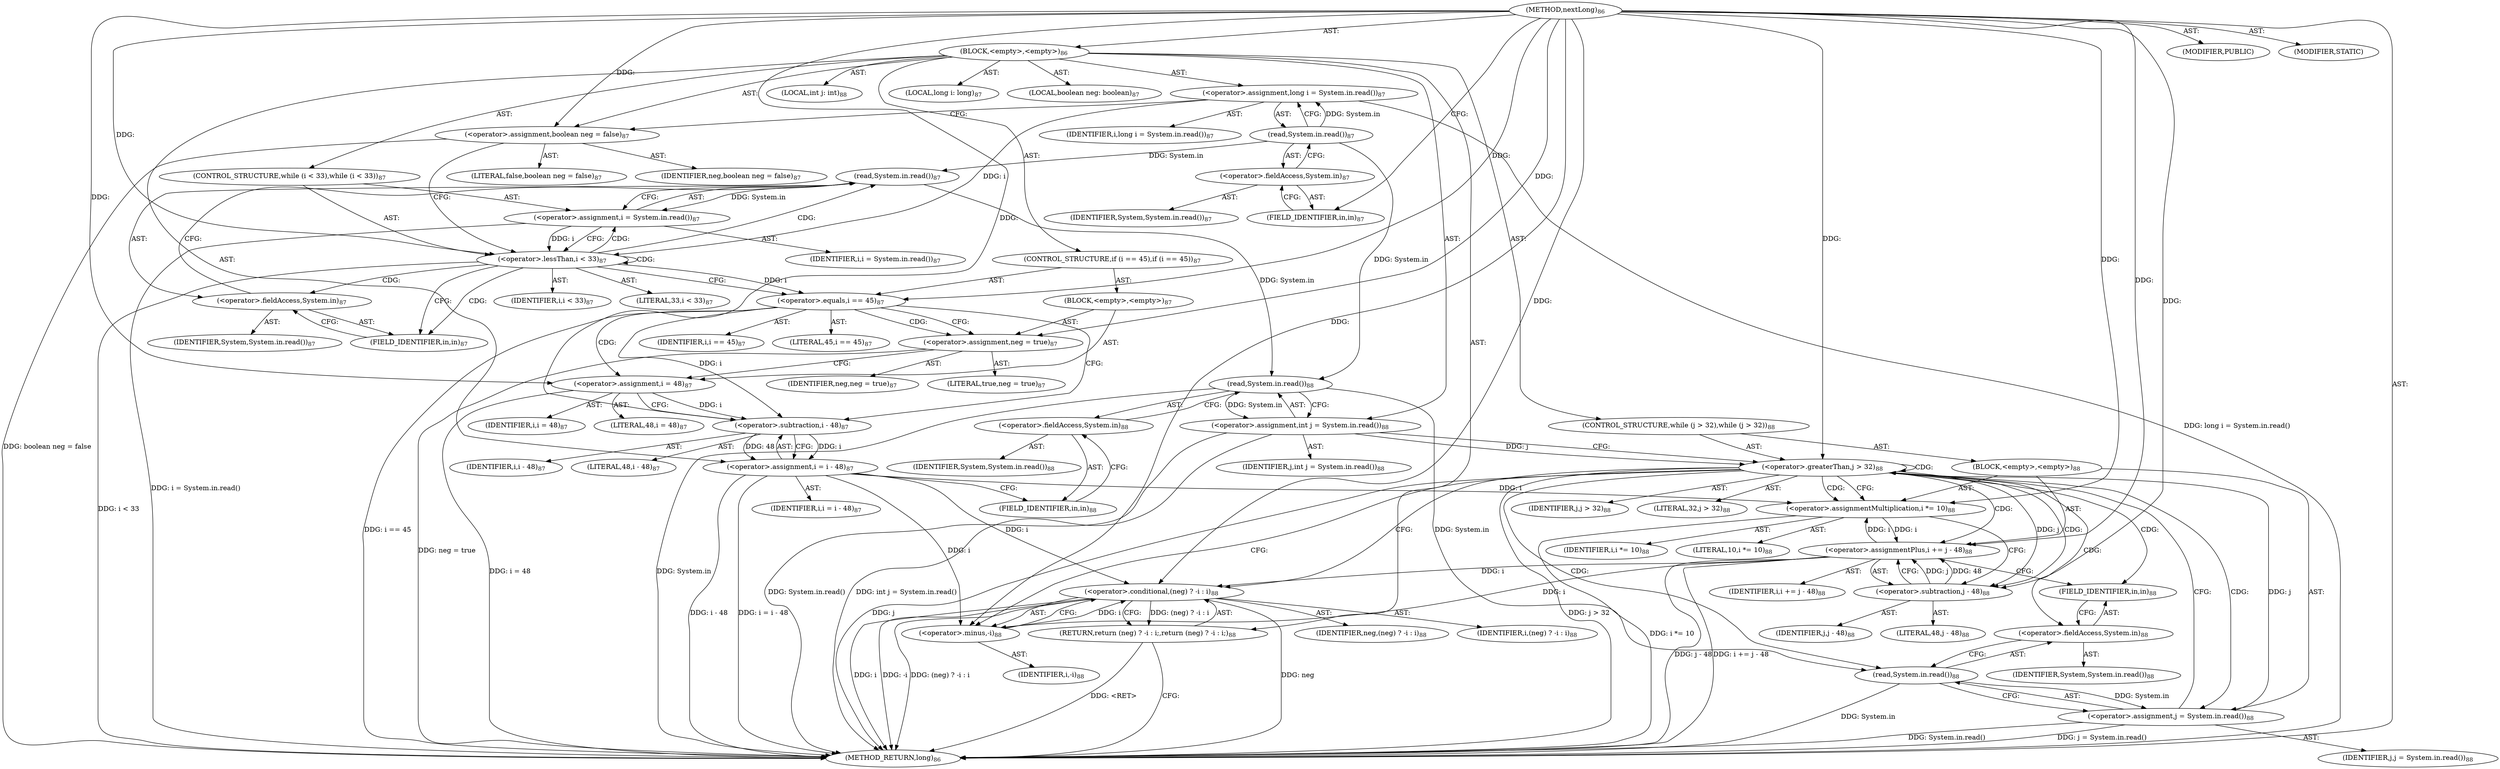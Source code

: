digraph "nextLong" {  
"439" [label = <(METHOD,nextLong)<SUB>86</SUB>> ]
"440" [label = <(BLOCK,&lt;empty&gt;,&lt;empty&gt;)<SUB>86</SUB>> ]
"441" [label = <(LOCAL,long i: long)<SUB>87</SUB>> ]
"442" [label = <(&lt;operator&gt;.assignment,long i = System.in.read())<SUB>87</SUB>> ]
"443" [label = <(IDENTIFIER,i,long i = System.in.read())<SUB>87</SUB>> ]
"444" [label = <(read,System.in.read())<SUB>87</SUB>> ]
"445" [label = <(&lt;operator&gt;.fieldAccess,System.in)<SUB>87</SUB>> ]
"446" [label = <(IDENTIFIER,System,System.in.read())<SUB>87</SUB>> ]
"447" [label = <(FIELD_IDENTIFIER,in,in)<SUB>87</SUB>> ]
"448" [label = <(LOCAL,boolean neg: boolean)<SUB>87</SUB>> ]
"449" [label = <(&lt;operator&gt;.assignment,boolean neg = false)<SUB>87</SUB>> ]
"450" [label = <(IDENTIFIER,neg,boolean neg = false)<SUB>87</SUB>> ]
"451" [label = <(LITERAL,false,boolean neg = false)<SUB>87</SUB>> ]
"452" [label = <(CONTROL_STRUCTURE,while (i &lt; 33),while (i &lt; 33))<SUB>87</SUB>> ]
"453" [label = <(&lt;operator&gt;.lessThan,i &lt; 33)<SUB>87</SUB>> ]
"454" [label = <(IDENTIFIER,i,i &lt; 33)<SUB>87</SUB>> ]
"455" [label = <(LITERAL,33,i &lt; 33)<SUB>87</SUB>> ]
"456" [label = <(&lt;operator&gt;.assignment,i = System.in.read())<SUB>87</SUB>> ]
"457" [label = <(IDENTIFIER,i,i = System.in.read())<SUB>87</SUB>> ]
"458" [label = <(read,System.in.read())<SUB>87</SUB>> ]
"459" [label = <(&lt;operator&gt;.fieldAccess,System.in)<SUB>87</SUB>> ]
"460" [label = <(IDENTIFIER,System,System.in.read())<SUB>87</SUB>> ]
"461" [label = <(FIELD_IDENTIFIER,in,in)<SUB>87</SUB>> ]
"462" [label = <(CONTROL_STRUCTURE,if (i == 45),if (i == 45))<SUB>87</SUB>> ]
"463" [label = <(&lt;operator&gt;.equals,i == 45)<SUB>87</SUB>> ]
"464" [label = <(IDENTIFIER,i,i == 45)<SUB>87</SUB>> ]
"465" [label = <(LITERAL,45,i == 45)<SUB>87</SUB>> ]
"466" [label = <(BLOCK,&lt;empty&gt;,&lt;empty&gt;)<SUB>87</SUB>> ]
"467" [label = <(&lt;operator&gt;.assignment,neg = true)<SUB>87</SUB>> ]
"468" [label = <(IDENTIFIER,neg,neg = true)<SUB>87</SUB>> ]
"469" [label = <(LITERAL,true,neg = true)<SUB>87</SUB>> ]
"470" [label = <(&lt;operator&gt;.assignment,i = 48)<SUB>87</SUB>> ]
"471" [label = <(IDENTIFIER,i,i = 48)<SUB>87</SUB>> ]
"472" [label = <(LITERAL,48,i = 48)<SUB>87</SUB>> ]
"473" [label = <(&lt;operator&gt;.assignment,i = i - 48)<SUB>87</SUB>> ]
"474" [label = <(IDENTIFIER,i,i = i - 48)<SUB>87</SUB>> ]
"475" [label = <(&lt;operator&gt;.subtraction,i - 48)<SUB>87</SUB>> ]
"476" [label = <(IDENTIFIER,i,i - 48)<SUB>87</SUB>> ]
"477" [label = <(LITERAL,48,i - 48)<SUB>87</SUB>> ]
"478" [label = <(LOCAL,int j: int)<SUB>88</SUB>> ]
"479" [label = <(&lt;operator&gt;.assignment,int j = System.in.read())<SUB>88</SUB>> ]
"480" [label = <(IDENTIFIER,j,int j = System.in.read())<SUB>88</SUB>> ]
"481" [label = <(read,System.in.read())<SUB>88</SUB>> ]
"482" [label = <(&lt;operator&gt;.fieldAccess,System.in)<SUB>88</SUB>> ]
"483" [label = <(IDENTIFIER,System,System.in.read())<SUB>88</SUB>> ]
"484" [label = <(FIELD_IDENTIFIER,in,in)<SUB>88</SUB>> ]
"485" [label = <(CONTROL_STRUCTURE,while (j &gt; 32),while (j &gt; 32))<SUB>88</SUB>> ]
"486" [label = <(&lt;operator&gt;.greaterThan,j &gt; 32)<SUB>88</SUB>> ]
"487" [label = <(IDENTIFIER,j,j &gt; 32)<SUB>88</SUB>> ]
"488" [label = <(LITERAL,32,j &gt; 32)<SUB>88</SUB>> ]
"489" [label = <(BLOCK,&lt;empty&gt;,&lt;empty&gt;)<SUB>88</SUB>> ]
"490" [label = <(&lt;operator&gt;.assignmentMultiplication,i *= 10)<SUB>88</SUB>> ]
"491" [label = <(IDENTIFIER,i,i *= 10)<SUB>88</SUB>> ]
"492" [label = <(LITERAL,10,i *= 10)<SUB>88</SUB>> ]
"493" [label = <(&lt;operator&gt;.assignmentPlus,i += j - 48)<SUB>88</SUB>> ]
"494" [label = <(IDENTIFIER,i,i += j - 48)<SUB>88</SUB>> ]
"495" [label = <(&lt;operator&gt;.subtraction,j - 48)<SUB>88</SUB>> ]
"496" [label = <(IDENTIFIER,j,j - 48)<SUB>88</SUB>> ]
"497" [label = <(LITERAL,48,j - 48)<SUB>88</SUB>> ]
"498" [label = <(&lt;operator&gt;.assignment,j = System.in.read())<SUB>88</SUB>> ]
"499" [label = <(IDENTIFIER,j,j = System.in.read())<SUB>88</SUB>> ]
"500" [label = <(read,System.in.read())<SUB>88</SUB>> ]
"501" [label = <(&lt;operator&gt;.fieldAccess,System.in)<SUB>88</SUB>> ]
"502" [label = <(IDENTIFIER,System,System.in.read())<SUB>88</SUB>> ]
"503" [label = <(FIELD_IDENTIFIER,in,in)<SUB>88</SUB>> ]
"504" [label = <(RETURN,return (neg) ? -i : i;,return (neg) ? -i : i;)<SUB>88</SUB>> ]
"505" [label = <(&lt;operator&gt;.conditional,(neg) ? -i : i)<SUB>88</SUB>> ]
"506" [label = <(IDENTIFIER,neg,(neg) ? -i : i)<SUB>88</SUB>> ]
"507" [label = <(&lt;operator&gt;.minus,-i)<SUB>88</SUB>> ]
"508" [label = <(IDENTIFIER,i,-i)<SUB>88</SUB>> ]
"509" [label = <(IDENTIFIER,i,(neg) ? -i : i)<SUB>88</SUB>> ]
"510" [label = <(MODIFIER,PUBLIC)> ]
"511" [label = <(MODIFIER,STATIC)> ]
"512" [label = <(METHOD_RETURN,long)<SUB>86</SUB>> ]
  "439" -> "440"  [ label = "AST: "] 
  "439" -> "510"  [ label = "AST: "] 
  "439" -> "511"  [ label = "AST: "] 
  "439" -> "512"  [ label = "AST: "] 
  "440" -> "441"  [ label = "AST: "] 
  "440" -> "442"  [ label = "AST: "] 
  "440" -> "448"  [ label = "AST: "] 
  "440" -> "449"  [ label = "AST: "] 
  "440" -> "452"  [ label = "AST: "] 
  "440" -> "462"  [ label = "AST: "] 
  "440" -> "473"  [ label = "AST: "] 
  "440" -> "478"  [ label = "AST: "] 
  "440" -> "479"  [ label = "AST: "] 
  "440" -> "485"  [ label = "AST: "] 
  "440" -> "504"  [ label = "AST: "] 
  "442" -> "443"  [ label = "AST: "] 
  "442" -> "444"  [ label = "AST: "] 
  "444" -> "445"  [ label = "AST: "] 
  "445" -> "446"  [ label = "AST: "] 
  "445" -> "447"  [ label = "AST: "] 
  "449" -> "450"  [ label = "AST: "] 
  "449" -> "451"  [ label = "AST: "] 
  "452" -> "453"  [ label = "AST: "] 
  "452" -> "456"  [ label = "AST: "] 
  "453" -> "454"  [ label = "AST: "] 
  "453" -> "455"  [ label = "AST: "] 
  "456" -> "457"  [ label = "AST: "] 
  "456" -> "458"  [ label = "AST: "] 
  "458" -> "459"  [ label = "AST: "] 
  "459" -> "460"  [ label = "AST: "] 
  "459" -> "461"  [ label = "AST: "] 
  "462" -> "463"  [ label = "AST: "] 
  "462" -> "466"  [ label = "AST: "] 
  "463" -> "464"  [ label = "AST: "] 
  "463" -> "465"  [ label = "AST: "] 
  "466" -> "467"  [ label = "AST: "] 
  "466" -> "470"  [ label = "AST: "] 
  "467" -> "468"  [ label = "AST: "] 
  "467" -> "469"  [ label = "AST: "] 
  "470" -> "471"  [ label = "AST: "] 
  "470" -> "472"  [ label = "AST: "] 
  "473" -> "474"  [ label = "AST: "] 
  "473" -> "475"  [ label = "AST: "] 
  "475" -> "476"  [ label = "AST: "] 
  "475" -> "477"  [ label = "AST: "] 
  "479" -> "480"  [ label = "AST: "] 
  "479" -> "481"  [ label = "AST: "] 
  "481" -> "482"  [ label = "AST: "] 
  "482" -> "483"  [ label = "AST: "] 
  "482" -> "484"  [ label = "AST: "] 
  "485" -> "486"  [ label = "AST: "] 
  "485" -> "489"  [ label = "AST: "] 
  "486" -> "487"  [ label = "AST: "] 
  "486" -> "488"  [ label = "AST: "] 
  "489" -> "490"  [ label = "AST: "] 
  "489" -> "493"  [ label = "AST: "] 
  "489" -> "498"  [ label = "AST: "] 
  "490" -> "491"  [ label = "AST: "] 
  "490" -> "492"  [ label = "AST: "] 
  "493" -> "494"  [ label = "AST: "] 
  "493" -> "495"  [ label = "AST: "] 
  "495" -> "496"  [ label = "AST: "] 
  "495" -> "497"  [ label = "AST: "] 
  "498" -> "499"  [ label = "AST: "] 
  "498" -> "500"  [ label = "AST: "] 
  "500" -> "501"  [ label = "AST: "] 
  "501" -> "502"  [ label = "AST: "] 
  "501" -> "503"  [ label = "AST: "] 
  "504" -> "505"  [ label = "AST: "] 
  "505" -> "506"  [ label = "AST: "] 
  "505" -> "507"  [ label = "AST: "] 
  "505" -> "509"  [ label = "AST: "] 
  "507" -> "508"  [ label = "AST: "] 
  "442" -> "449"  [ label = "CFG: "] 
  "449" -> "453"  [ label = "CFG: "] 
  "473" -> "484"  [ label = "CFG: "] 
  "479" -> "486"  [ label = "CFG: "] 
  "504" -> "512"  [ label = "CFG: "] 
  "444" -> "442"  [ label = "CFG: "] 
  "453" -> "461"  [ label = "CFG: "] 
  "453" -> "463"  [ label = "CFG: "] 
  "456" -> "453"  [ label = "CFG: "] 
  "463" -> "467"  [ label = "CFG: "] 
  "463" -> "475"  [ label = "CFG: "] 
  "475" -> "473"  [ label = "CFG: "] 
  "481" -> "479"  [ label = "CFG: "] 
  "486" -> "490"  [ label = "CFG: "] 
  "486" -> "507"  [ label = "CFG: "] 
  "486" -> "505"  [ label = "CFG: "] 
  "505" -> "504"  [ label = "CFG: "] 
  "445" -> "444"  [ label = "CFG: "] 
  "458" -> "456"  [ label = "CFG: "] 
  "467" -> "470"  [ label = "CFG: "] 
  "470" -> "475"  [ label = "CFG: "] 
  "482" -> "481"  [ label = "CFG: "] 
  "490" -> "495"  [ label = "CFG: "] 
  "493" -> "503"  [ label = "CFG: "] 
  "498" -> "486"  [ label = "CFG: "] 
  "507" -> "505"  [ label = "CFG: "] 
  "447" -> "445"  [ label = "CFG: "] 
  "459" -> "458"  [ label = "CFG: "] 
  "484" -> "482"  [ label = "CFG: "] 
  "495" -> "493"  [ label = "CFG: "] 
  "500" -> "498"  [ label = "CFG: "] 
  "461" -> "459"  [ label = "CFG: "] 
  "501" -> "500"  [ label = "CFG: "] 
  "503" -> "501"  [ label = "CFG: "] 
  "439" -> "447"  [ label = "CFG: "] 
  "504" -> "512"  [ label = "DDG: &lt;RET&gt;"] 
  "442" -> "512"  [ label = "DDG: long i = System.in.read()"] 
  "449" -> "512"  [ label = "DDG: boolean neg = false"] 
  "453" -> "512"  [ label = "DDG: i &lt; 33"] 
  "463" -> "512"  [ label = "DDG: i == 45"] 
  "467" -> "512"  [ label = "DDG: neg = true"] 
  "470" -> "512"  [ label = "DDG: i = 48"] 
  "473" -> "512"  [ label = "DDG: i - 48"] 
  "473" -> "512"  [ label = "DDG: i = i - 48"] 
  "481" -> "512"  [ label = "DDG: System.in"] 
  "479" -> "512"  [ label = "DDG: System.in.read()"] 
  "479" -> "512"  [ label = "DDG: int j = System.in.read()"] 
  "486" -> "512"  [ label = "DDG: j"] 
  "486" -> "512"  [ label = "DDG: j &gt; 32"] 
  "505" -> "512"  [ label = "DDG: neg"] 
  "505" -> "512"  [ label = "DDG: i"] 
  "505" -> "512"  [ label = "DDG: -i"] 
  "505" -> "512"  [ label = "DDG: (neg) ? -i : i"] 
  "490" -> "512"  [ label = "DDG: i *= 10"] 
  "493" -> "512"  [ label = "DDG: j - 48"] 
  "493" -> "512"  [ label = "DDG: i += j - 48"] 
  "500" -> "512"  [ label = "DDG: System.in"] 
  "498" -> "512"  [ label = "DDG: System.in.read()"] 
  "498" -> "512"  [ label = "DDG: j = System.in.read()"] 
  "456" -> "512"  [ label = "DDG: i = System.in.read()"] 
  "444" -> "442"  [ label = "DDG: System.in"] 
  "439" -> "449"  [ label = "DDG: "] 
  "475" -> "473"  [ label = "DDG: i"] 
  "475" -> "473"  [ label = "DDG: 48"] 
  "481" -> "479"  [ label = "DDG: System.in"] 
  "505" -> "504"  [ label = "DDG: (neg) ? -i : i"] 
  "458" -> "456"  [ label = "DDG: System.in"] 
  "507" -> "505"  [ label = "DDG: i"] 
  "473" -> "505"  [ label = "DDG: i"] 
  "493" -> "505"  [ label = "DDG: i"] 
  "439" -> "505"  [ label = "DDG: "] 
  "442" -> "453"  [ label = "DDG: i"] 
  "456" -> "453"  [ label = "DDG: i"] 
  "439" -> "453"  [ label = "DDG: "] 
  "453" -> "463"  [ label = "DDG: i"] 
  "439" -> "463"  [ label = "DDG: "] 
  "439" -> "467"  [ label = "DDG: "] 
  "439" -> "470"  [ label = "DDG: "] 
  "463" -> "475"  [ label = "DDG: i"] 
  "470" -> "475"  [ label = "DDG: i"] 
  "439" -> "475"  [ label = "DDG: "] 
  "444" -> "481"  [ label = "DDG: System.in"] 
  "458" -> "481"  [ label = "DDG: System.in"] 
  "479" -> "486"  [ label = "DDG: j"] 
  "498" -> "486"  [ label = "DDG: j"] 
  "439" -> "486"  [ label = "DDG: "] 
  "439" -> "490"  [ label = "DDG: "] 
  "495" -> "493"  [ label = "DDG: j"] 
  "495" -> "493"  [ label = "DDG: 48"] 
  "500" -> "498"  [ label = "DDG: System.in"] 
  "444" -> "458"  [ label = "DDG: System.in"] 
  "473" -> "490"  [ label = "DDG: i"] 
  "493" -> "490"  [ label = "DDG: i"] 
  "490" -> "493"  [ label = "DDG: i"] 
  "439" -> "493"  [ label = "DDG: "] 
  "473" -> "507"  [ label = "DDG: i"] 
  "493" -> "507"  [ label = "DDG: i"] 
  "439" -> "507"  [ label = "DDG: "] 
  "486" -> "495"  [ label = "DDG: j"] 
  "439" -> "495"  [ label = "DDG: "] 
  "481" -> "500"  [ label = "DDG: System.in"] 
  "453" -> "456"  [ label = "CDG: "] 
  "453" -> "459"  [ label = "CDG: "] 
  "453" -> "458"  [ label = "CDG: "] 
  "453" -> "453"  [ label = "CDG: "] 
  "453" -> "461"  [ label = "CDG: "] 
  "463" -> "470"  [ label = "CDG: "] 
  "463" -> "467"  [ label = "CDG: "] 
  "486" -> "498"  [ label = "CDG: "] 
  "486" -> "495"  [ label = "CDG: "] 
  "486" -> "500"  [ label = "CDG: "] 
  "486" -> "493"  [ label = "CDG: "] 
  "486" -> "503"  [ label = "CDG: "] 
  "486" -> "501"  [ label = "CDG: "] 
  "486" -> "486"  [ label = "CDG: "] 
  "486" -> "490"  [ label = "CDG: "] 
}
